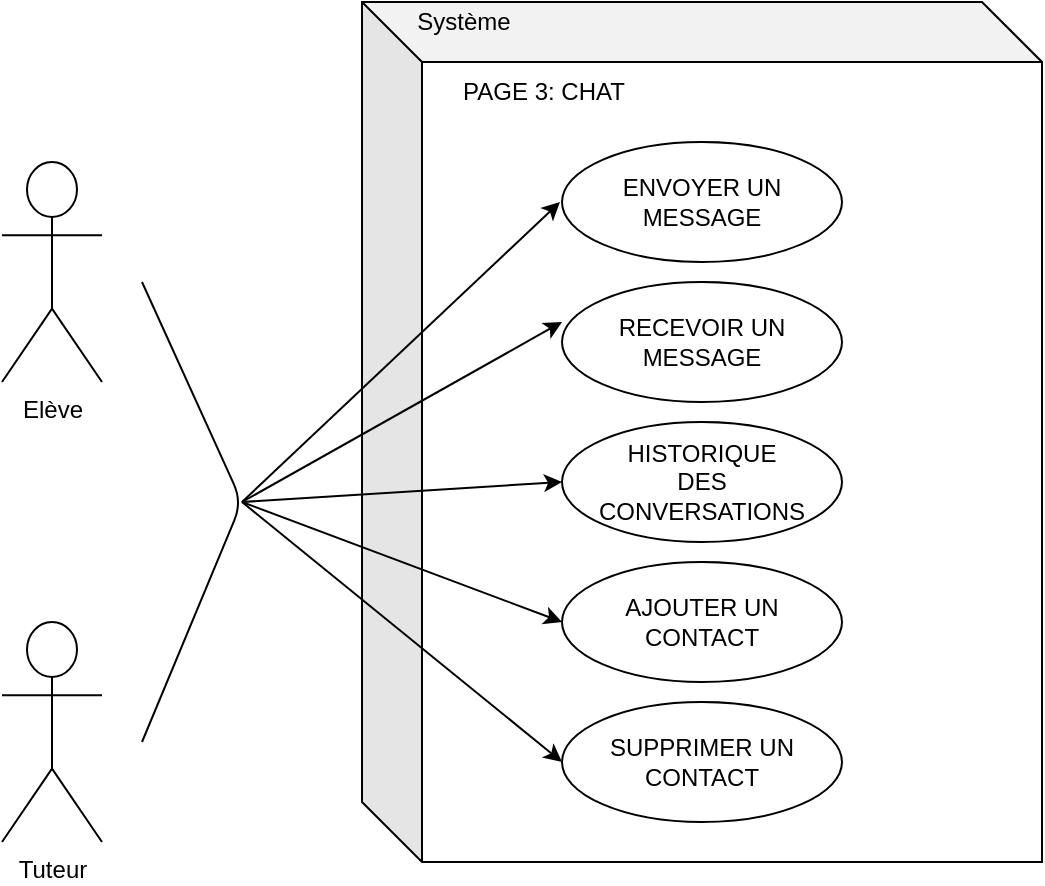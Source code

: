 <mxfile version="14.4.7" type="onedrive"><diagram id="BRR_A4mUGc5NdpuAFGXZ" name="Page-1"><mxGraphModel dx="998" dy="511" grid="1" gridSize="10" guides="1" tooltips="1" connect="1" arrows="1" fold="1" page="1" pageScale="1" pageWidth="827" pageHeight="1169" math="0" shadow="0"><root><mxCell id="0"/><mxCell id="1" parent="0"/><mxCell id="JKdgFEzrfJ-BaBzADE2y-1" value="Elève" style="shape=umlActor;verticalLabelPosition=bottom;verticalAlign=top;html=1;outlineConnect=0;" vertex="1" parent="1"><mxGeometry x="160" y="150" width="50" height="110" as="geometry"/></mxCell><mxCell id="JKdgFEzrfJ-BaBzADE2y-2" value="Tuteur" style="shape=umlActor;verticalLabelPosition=bottom;verticalAlign=top;html=1;outlineConnect=0;" vertex="1" parent="1"><mxGeometry x="160" y="380" width="50" height="110" as="geometry"/></mxCell><mxCell id="JKdgFEzrfJ-BaBzADE2y-3" value="" style="shape=cube;whiteSpace=wrap;html=1;boundedLbl=1;backgroundOutline=1;darkOpacity=0.05;darkOpacity2=0.1;size=30;" vertex="1" parent="1"><mxGeometry x="340" y="70" width="340" height="430" as="geometry"/></mxCell><mxCell id="JKdgFEzrfJ-BaBzADE2y-4" value="Système" style="text;html=1;strokeColor=none;fillColor=none;align=center;verticalAlign=middle;whiteSpace=wrap;rounded=0;" vertex="1" parent="1"><mxGeometry x="351" y="70" width="80" height="20" as="geometry"/></mxCell><mxCell id="JKdgFEzrfJ-BaBzADE2y-7" value="PAGE 3: CHAT" style="text;html=1;strokeColor=none;fillColor=none;align=center;verticalAlign=middle;whiteSpace=wrap;rounded=0;" vertex="1" parent="1"><mxGeometry x="351" y="100" width="160" height="30" as="geometry"/></mxCell><mxCell id="JKdgFEzrfJ-BaBzADE2y-8" value="ENVOYER UN MESSAGE" style="ellipse;whiteSpace=wrap;html=1;" vertex="1" parent="1"><mxGeometry x="440" y="140" width="140" height="60" as="geometry"/></mxCell><mxCell id="JKdgFEzrfJ-BaBzADE2y-9" value="RECEVOIR UN MESSAGE" style="ellipse;whiteSpace=wrap;html=1;" vertex="1" parent="1"><mxGeometry x="440" y="210" width="140" height="60" as="geometry"/></mxCell><mxCell id="JKdgFEzrfJ-BaBzADE2y-10" value="AJOUTER UN&lt;br&gt;CONTACT" style="ellipse;whiteSpace=wrap;html=1;" vertex="1" parent="1"><mxGeometry x="440" y="350" width="140" height="60" as="geometry"/></mxCell><mxCell id="JKdgFEzrfJ-BaBzADE2y-11" value="SUPPRIMER UN CONTACT" style="ellipse;whiteSpace=wrap;html=1;" vertex="1" parent="1"><mxGeometry x="440" y="420" width="140" height="60" as="geometry"/></mxCell><mxCell id="JKdgFEzrfJ-BaBzADE2y-12" value="HISTORIQUE&lt;br&gt;DES&lt;br&gt;CONVERSATIONS" style="ellipse;whiteSpace=wrap;html=1;" vertex="1" parent="1"><mxGeometry x="440" y="280" width="140" height="60" as="geometry"/></mxCell><mxCell id="JKdgFEzrfJ-BaBzADE2y-14" value="" style="endArrow=none;html=1;" edge="1" parent="1"><mxGeometry width="50" height="50" relative="1" as="geometry"><mxPoint x="230" y="440" as="sourcePoint"/><mxPoint x="230" y="210" as="targetPoint"/><Array as="points"><mxPoint x="280" y="320"/></Array></mxGeometry></mxCell><mxCell id="JKdgFEzrfJ-BaBzADE2y-15" value="" style="endArrow=classic;html=1;" edge="1" parent="1"><mxGeometry width="50" height="50" relative="1" as="geometry"><mxPoint x="280" y="320" as="sourcePoint"/><mxPoint x="440" y="230" as="targetPoint"/></mxGeometry></mxCell><mxCell id="JKdgFEzrfJ-BaBzADE2y-17" value="" style="endArrow=classic;html=1;entryX=0;entryY=0.5;entryDx=0;entryDy=0;" edge="1" parent="1" target="JKdgFEzrfJ-BaBzADE2y-12"><mxGeometry width="50" height="50" relative="1" as="geometry"><mxPoint x="280" y="320" as="sourcePoint"/><mxPoint x="440" y="230" as="targetPoint"/></mxGeometry></mxCell><mxCell id="JKdgFEzrfJ-BaBzADE2y-18" value="" style="endArrow=classic;html=1;" edge="1" parent="1"><mxGeometry width="50" height="50" relative="1" as="geometry"><mxPoint x="280" y="320" as="sourcePoint"/><mxPoint x="439" y="170" as="targetPoint"/></mxGeometry></mxCell><mxCell id="JKdgFEzrfJ-BaBzADE2y-19" value="" style="endArrow=classic;html=1;" edge="1" parent="1"><mxGeometry width="50" height="50" relative="1" as="geometry"><mxPoint x="280" y="320" as="sourcePoint"/><mxPoint x="440" y="380" as="targetPoint"/></mxGeometry></mxCell><mxCell id="JKdgFEzrfJ-BaBzADE2y-20" value="" style="endArrow=classic;html=1;" edge="1" parent="1"><mxGeometry width="50" height="50" relative="1" as="geometry"><mxPoint x="280" y="320" as="sourcePoint"/><mxPoint x="440" y="450" as="targetPoint"/></mxGeometry></mxCell></root></mxGraphModel></diagram></mxfile>